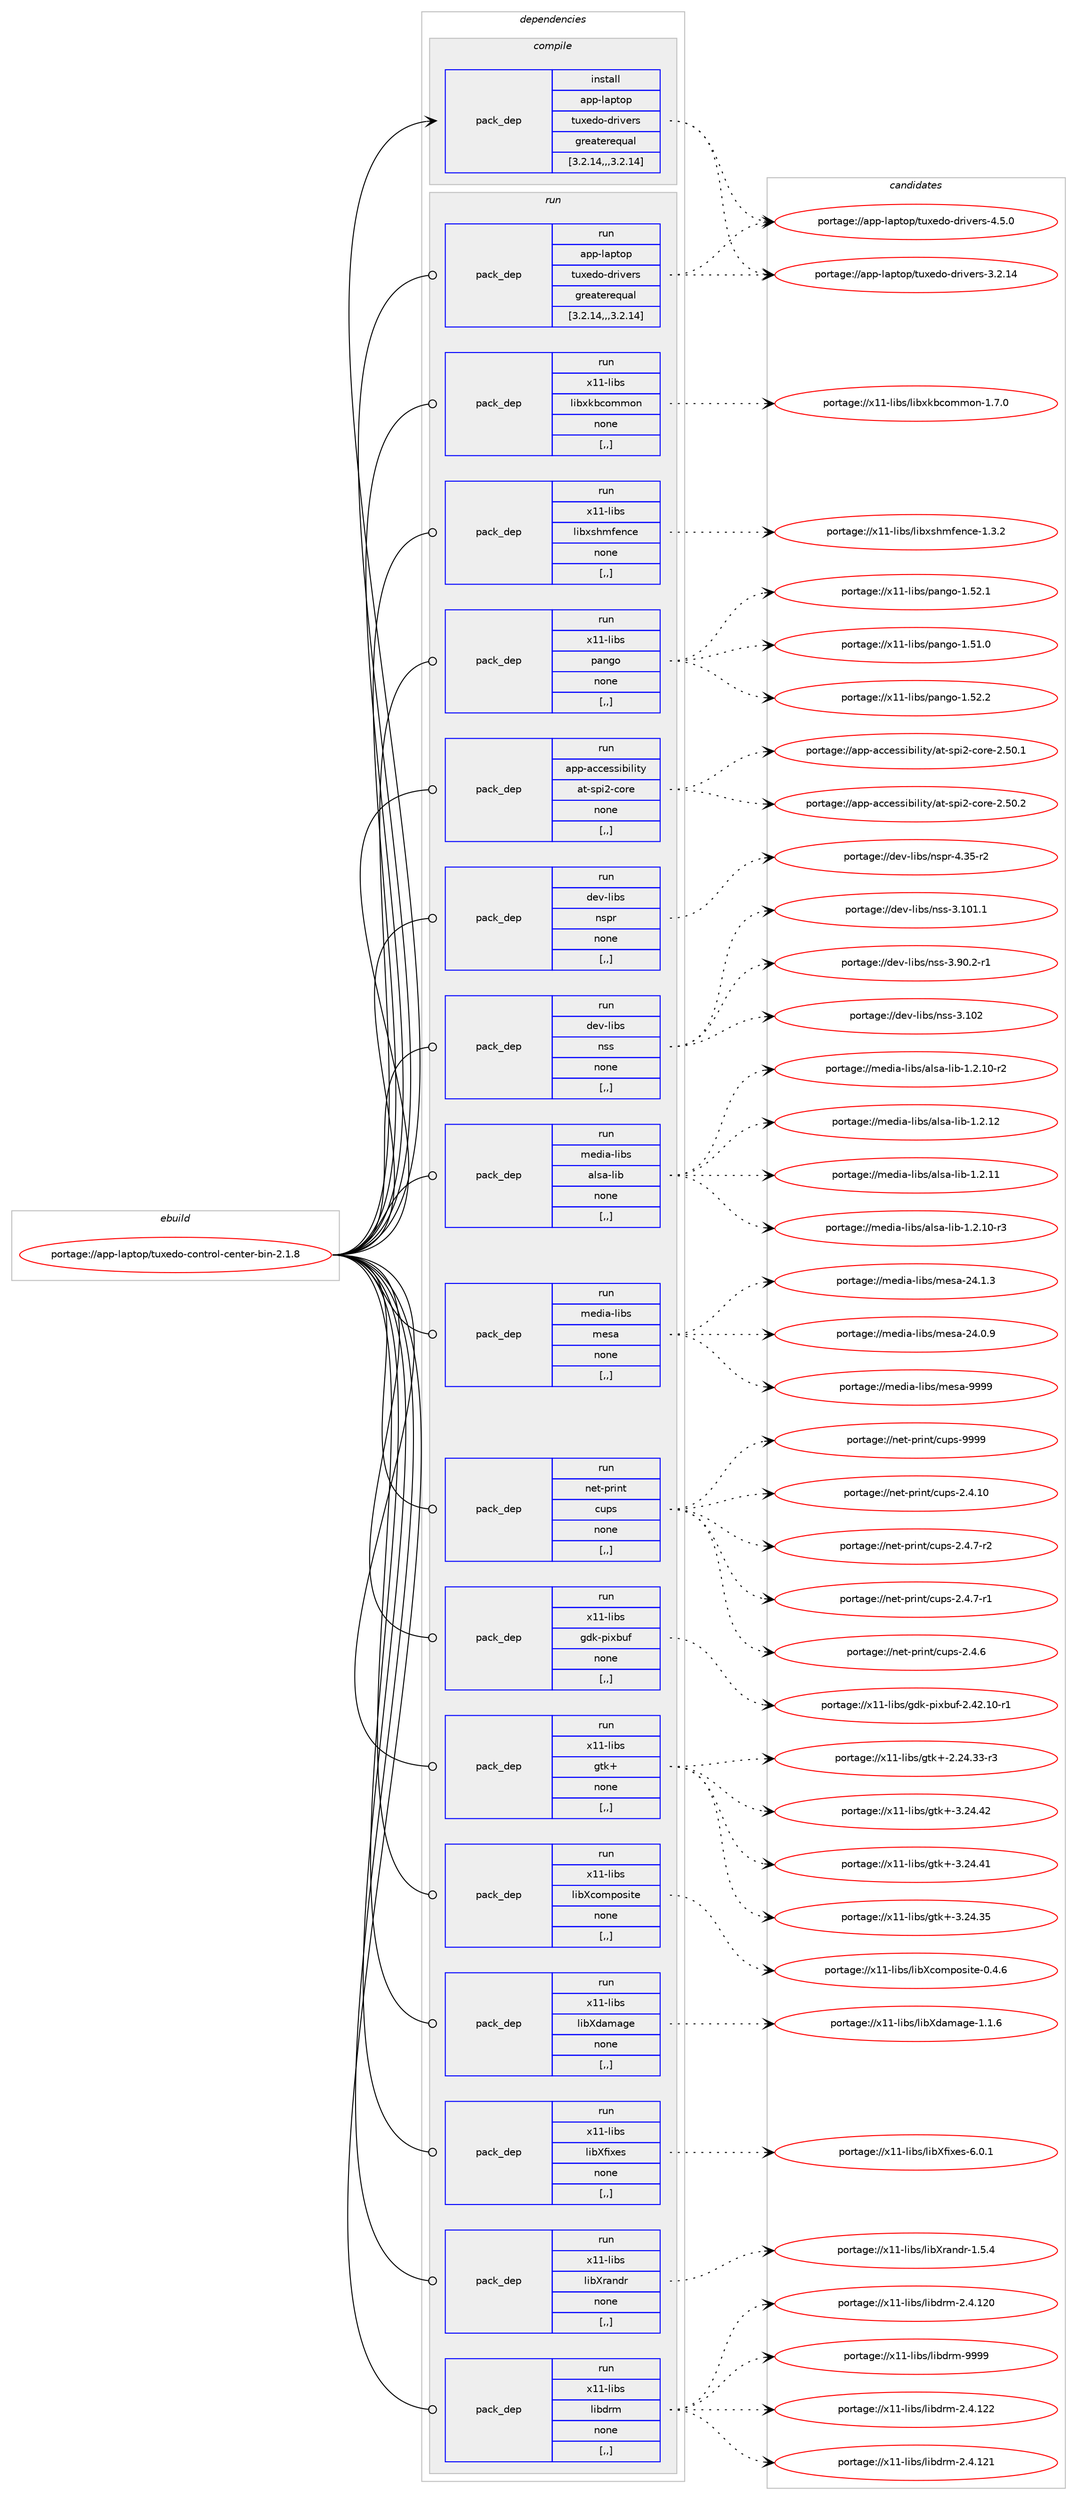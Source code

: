 digraph prolog {

# *************
# Graph options
# *************

newrank=true;
concentrate=true;
compound=true;
graph [rankdir=LR,fontname=Helvetica,fontsize=10,ranksep=1.5];#, ranksep=2.5, nodesep=0.2];
edge  [arrowhead=vee];
node  [fontname=Helvetica,fontsize=10];

# **********
# The ebuild
# **********

subgraph cluster_leftcol {
color=gray;
rank=same;
label=<<i>ebuild</i>>;
id [label="portage://app-laptop/tuxedo-control-center-bin-2.1.8", color=red, width=4, href="../app-laptop/tuxedo-control-center-bin-2.1.8.svg"];
}

# ****************
# The dependencies
# ****************

subgraph cluster_midcol {
color=gray;
label=<<i>dependencies</i>>;
subgraph cluster_compile {
fillcolor="#eeeeee";
style=filled;
label=<<i>compile</i>>;
subgraph pack26968 {
dependency38576 [label=<<TABLE BORDER="0" CELLBORDER="1" CELLSPACING="0" CELLPADDING="4" WIDTH="220"><TR><TD ROWSPAN="6" CELLPADDING="30">pack_dep</TD></TR><TR><TD WIDTH="110">install</TD></TR><TR><TD>app-laptop</TD></TR><TR><TD>tuxedo-drivers</TD></TR><TR><TD>greaterequal</TD></TR><TR><TD>[3.2.14,,,3.2.14]</TD></TR></TABLE>>, shape=none, color=blue];
}
id:e -> dependency38576:w [weight=20,style="solid",arrowhead="vee"];
}
subgraph cluster_compileandrun {
fillcolor="#eeeeee";
style=filled;
label=<<i>compile and run</i>>;
}
subgraph cluster_run {
fillcolor="#eeeeee";
style=filled;
label=<<i>run</i>>;
subgraph pack26969 {
dependency38577 [label=<<TABLE BORDER="0" CELLBORDER="1" CELLSPACING="0" CELLPADDING="4" WIDTH="220"><TR><TD ROWSPAN="6" CELLPADDING="30">pack_dep</TD></TR><TR><TD WIDTH="110">run</TD></TR><TR><TD>app-accessibility</TD></TR><TR><TD>at-spi2-core</TD></TR><TR><TD>none</TD></TR><TR><TD>[,,]</TD></TR></TABLE>>, shape=none, color=blue];
}
id:e -> dependency38577:w [weight=20,style="solid",arrowhead="odot"];
subgraph pack26970 {
dependency38578 [label=<<TABLE BORDER="0" CELLBORDER="1" CELLSPACING="0" CELLPADDING="4" WIDTH="220"><TR><TD ROWSPAN="6" CELLPADDING="30">pack_dep</TD></TR><TR><TD WIDTH="110">run</TD></TR><TR><TD>app-laptop</TD></TR><TR><TD>tuxedo-drivers</TD></TR><TR><TD>greaterequal</TD></TR><TR><TD>[3.2.14,,,3.2.14]</TD></TR></TABLE>>, shape=none, color=blue];
}
id:e -> dependency38578:w [weight=20,style="solid",arrowhead="odot"];
subgraph pack26971 {
dependency38579 [label=<<TABLE BORDER="0" CELLBORDER="1" CELLSPACING="0" CELLPADDING="4" WIDTH="220"><TR><TD ROWSPAN="6" CELLPADDING="30">pack_dep</TD></TR><TR><TD WIDTH="110">run</TD></TR><TR><TD>dev-libs</TD></TR><TR><TD>nspr</TD></TR><TR><TD>none</TD></TR><TR><TD>[,,]</TD></TR></TABLE>>, shape=none, color=blue];
}
id:e -> dependency38579:w [weight=20,style="solid",arrowhead="odot"];
subgraph pack26972 {
dependency38580 [label=<<TABLE BORDER="0" CELLBORDER="1" CELLSPACING="0" CELLPADDING="4" WIDTH="220"><TR><TD ROWSPAN="6" CELLPADDING="30">pack_dep</TD></TR><TR><TD WIDTH="110">run</TD></TR><TR><TD>dev-libs</TD></TR><TR><TD>nss</TD></TR><TR><TD>none</TD></TR><TR><TD>[,,]</TD></TR></TABLE>>, shape=none, color=blue];
}
id:e -> dependency38580:w [weight=20,style="solid",arrowhead="odot"];
subgraph pack26973 {
dependency38581 [label=<<TABLE BORDER="0" CELLBORDER="1" CELLSPACING="0" CELLPADDING="4" WIDTH="220"><TR><TD ROWSPAN="6" CELLPADDING="30">pack_dep</TD></TR><TR><TD WIDTH="110">run</TD></TR><TR><TD>media-libs</TD></TR><TR><TD>alsa-lib</TD></TR><TR><TD>none</TD></TR><TR><TD>[,,]</TD></TR></TABLE>>, shape=none, color=blue];
}
id:e -> dependency38581:w [weight=20,style="solid",arrowhead="odot"];
subgraph pack26974 {
dependency38582 [label=<<TABLE BORDER="0" CELLBORDER="1" CELLSPACING="0" CELLPADDING="4" WIDTH="220"><TR><TD ROWSPAN="6" CELLPADDING="30">pack_dep</TD></TR><TR><TD WIDTH="110">run</TD></TR><TR><TD>media-libs</TD></TR><TR><TD>mesa</TD></TR><TR><TD>none</TD></TR><TR><TD>[,,]</TD></TR></TABLE>>, shape=none, color=blue];
}
id:e -> dependency38582:w [weight=20,style="solid",arrowhead="odot"];
subgraph pack26975 {
dependency38583 [label=<<TABLE BORDER="0" CELLBORDER="1" CELLSPACING="0" CELLPADDING="4" WIDTH="220"><TR><TD ROWSPAN="6" CELLPADDING="30">pack_dep</TD></TR><TR><TD WIDTH="110">run</TD></TR><TR><TD>net-print</TD></TR><TR><TD>cups</TD></TR><TR><TD>none</TD></TR><TR><TD>[,,]</TD></TR></TABLE>>, shape=none, color=blue];
}
id:e -> dependency38583:w [weight=20,style="solid",arrowhead="odot"];
subgraph pack26976 {
dependency38584 [label=<<TABLE BORDER="0" CELLBORDER="1" CELLSPACING="0" CELLPADDING="4" WIDTH="220"><TR><TD ROWSPAN="6" CELLPADDING="30">pack_dep</TD></TR><TR><TD WIDTH="110">run</TD></TR><TR><TD>x11-libs</TD></TR><TR><TD>gdk-pixbuf</TD></TR><TR><TD>none</TD></TR><TR><TD>[,,]</TD></TR></TABLE>>, shape=none, color=blue];
}
id:e -> dependency38584:w [weight=20,style="solid",arrowhead="odot"];
subgraph pack26977 {
dependency38585 [label=<<TABLE BORDER="0" CELLBORDER="1" CELLSPACING="0" CELLPADDING="4" WIDTH="220"><TR><TD ROWSPAN="6" CELLPADDING="30">pack_dep</TD></TR><TR><TD WIDTH="110">run</TD></TR><TR><TD>x11-libs</TD></TR><TR><TD>gtk+</TD></TR><TR><TD>none</TD></TR><TR><TD>[,,]</TD></TR></TABLE>>, shape=none, color=blue];
}
id:e -> dependency38585:w [weight=20,style="solid",arrowhead="odot"];
subgraph pack26978 {
dependency38586 [label=<<TABLE BORDER="0" CELLBORDER="1" CELLSPACING="0" CELLPADDING="4" WIDTH="220"><TR><TD ROWSPAN="6" CELLPADDING="30">pack_dep</TD></TR><TR><TD WIDTH="110">run</TD></TR><TR><TD>x11-libs</TD></TR><TR><TD>libXcomposite</TD></TR><TR><TD>none</TD></TR><TR><TD>[,,]</TD></TR></TABLE>>, shape=none, color=blue];
}
id:e -> dependency38586:w [weight=20,style="solid",arrowhead="odot"];
subgraph pack26979 {
dependency38587 [label=<<TABLE BORDER="0" CELLBORDER="1" CELLSPACING="0" CELLPADDING="4" WIDTH="220"><TR><TD ROWSPAN="6" CELLPADDING="30">pack_dep</TD></TR><TR><TD WIDTH="110">run</TD></TR><TR><TD>x11-libs</TD></TR><TR><TD>libXdamage</TD></TR><TR><TD>none</TD></TR><TR><TD>[,,]</TD></TR></TABLE>>, shape=none, color=blue];
}
id:e -> dependency38587:w [weight=20,style="solid",arrowhead="odot"];
subgraph pack26980 {
dependency38588 [label=<<TABLE BORDER="0" CELLBORDER="1" CELLSPACING="0" CELLPADDING="4" WIDTH="220"><TR><TD ROWSPAN="6" CELLPADDING="30">pack_dep</TD></TR><TR><TD WIDTH="110">run</TD></TR><TR><TD>x11-libs</TD></TR><TR><TD>libXfixes</TD></TR><TR><TD>none</TD></TR><TR><TD>[,,]</TD></TR></TABLE>>, shape=none, color=blue];
}
id:e -> dependency38588:w [weight=20,style="solid",arrowhead="odot"];
subgraph pack26981 {
dependency38589 [label=<<TABLE BORDER="0" CELLBORDER="1" CELLSPACING="0" CELLPADDING="4" WIDTH="220"><TR><TD ROWSPAN="6" CELLPADDING="30">pack_dep</TD></TR><TR><TD WIDTH="110">run</TD></TR><TR><TD>x11-libs</TD></TR><TR><TD>libXrandr</TD></TR><TR><TD>none</TD></TR><TR><TD>[,,]</TD></TR></TABLE>>, shape=none, color=blue];
}
id:e -> dependency38589:w [weight=20,style="solid",arrowhead="odot"];
subgraph pack26982 {
dependency38590 [label=<<TABLE BORDER="0" CELLBORDER="1" CELLSPACING="0" CELLPADDING="4" WIDTH="220"><TR><TD ROWSPAN="6" CELLPADDING="30">pack_dep</TD></TR><TR><TD WIDTH="110">run</TD></TR><TR><TD>x11-libs</TD></TR><TR><TD>libdrm</TD></TR><TR><TD>none</TD></TR><TR><TD>[,,]</TD></TR></TABLE>>, shape=none, color=blue];
}
id:e -> dependency38590:w [weight=20,style="solid",arrowhead="odot"];
subgraph pack26983 {
dependency38591 [label=<<TABLE BORDER="0" CELLBORDER="1" CELLSPACING="0" CELLPADDING="4" WIDTH="220"><TR><TD ROWSPAN="6" CELLPADDING="30">pack_dep</TD></TR><TR><TD WIDTH="110">run</TD></TR><TR><TD>x11-libs</TD></TR><TR><TD>libxkbcommon</TD></TR><TR><TD>none</TD></TR><TR><TD>[,,]</TD></TR></TABLE>>, shape=none, color=blue];
}
id:e -> dependency38591:w [weight=20,style="solid",arrowhead="odot"];
subgraph pack26984 {
dependency38592 [label=<<TABLE BORDER="0" CELLBORDER="1" CELLSPACING="0" CELLPADDING="4" WIDTH="220"><TR><TD ROWSPAN="6" CELLPADDING="30">pack_dep</TD></TR><TR><TD WIDTH="110">run</TD></TR><TR><TD>x11-libs</TD></TR><TR><TD>libxshmfence</TD></TR><TR><TD>none</TD></TR><TR><TD>[,,]</TD></TR></TABLE>>, shape=none, color=blue];
}
id:e -> dependency38592:w [weight=20,style="solid",arrowhead="odot"];
subgraph pack26985 {
dependency38593 [label=<<TABLE BORDER="0" CELLBORDER="1" CELLSPACING="0" CELLPADDING="4" WIDTH="220"><TR><TD ROWSPAN="6" CELLPADDING="30">pack_dep</TD></TR><TR><TD WIDTH="110">run</TD></TR><TR><TD>x11-libs</TD></TR><TR><TD>pango</TD></TR><TR><TD>none</TD></TR><TR><TD>[,,]</TD></TR></TABLE>>, shape=none, color=blue];
}
id:e -> dependency38593:w [weight=20,style="solid",arrowhead="odot"];
}
}

# **************
# The candidates
# **************

subgraph cluster_choices {
rank=same;
color=gray;
label=<<i>candidates</i>>;

subgraph choice26968 {
color=black;
nodesep=1;
choice9711211245108971121161111124711611712010110011145100114105118101114115455246534648 [label="portage://app-laptop/tuxedo-drivers-4.5.0", color=red, width=4,href="../app-laptop/tuxedo-drivers-4.5.0.svg"];
choice971121124510897112116111112471161171201011001114510011410511810111411545514650464952 [label="portage://app-laptop/tuxedo-drivers-3.2.14", color=red, width=4,href="../app-laptop/tuxedo-drivers-3.2.14.svg"];
dependency38576:e -> choice9711211245108971121161111124711611712010110011145100114105118101114115455246534648:w [style=dotted,weight="100"];
dependency38576:e -> choice971121124510897112116111112471161171201011001114510011410511810111411545514650464952:w [style=dotted,weight="100"];
}
subgraph choice26969 {
color=black;
nodesep=1;
choice97112112459799991011151151059810510810511612147971164511511210550459911111410145504653484650 [label="portage://app-accessibility/at-spi2-core-2.50.2", color=red, width=4,href="../app-accessibility/at-spi2-core-2.50.2.svg"];
choice97112112459799991011151151059810510810511612147971164511511210550459911111410145504653484649 [label="portage://app-accessibility/at-spi2-core-2.50.1", color=red, width=4,href="../app-accessibility/at-spi2-core-2.50.1.svg"];
dependency38577:e -> choice97112112459799991011151151059810510810511612147971164511511210550459911111410145504653484650:w [style=dotted,weight="100"];
dependency38577:e -> choice97112112459799991011151151059810510810511612147971164511511210550459911111410145504653484649:w [style=dotted,weight="100"];
}
subgraph choice26970 {
color=black;
nodesep=1;
choice9711211245108971121161111124711611712010110011145100114105118101114115455246534648 [label="portage://app-laptop/tuxedo-drivers-4.5.0", color=red, width=4,href="../app-laptop/tuxedo-drivers-4.5.0.svg"];
choice971121124510897112116111112471161171201011001114510011410511810111411545514650464952 [label="portage://app-laptop/tuxedo-drivers-3.2.14", color=red, width=4,href="../app-laptop/tuxedo-drivers-3.2.14.svg"];
dependency38578:e -> choice9711211245108971121161111124711611712010110011145100114105118101114115455246534648:w [style=dotted,weight="100"];
dependency38578:e -> choice971121124510897112116111112471161171201011001114510011410511810111411545514650464952:w [style=dotted,weight="100"];
}
subgraph choice26971 {
color=black;
nodesep=1;
choice10010111845108105981154711011511211445524651534511450 [label="portage://dev-libs/nspr-4.35-r2", color=red, width=4,href="../dev-libs/nspr-4.35-r2.svg"];
dependency38579:e -> choice10010111845108105981154711011511211445524651534511450:w [style=dotted,weight="100"];
}
subgraph choice26972 {
color=black;
nodesep=1;
choice100101118451081059811547110115115455146494850 [label="portage://dev-libs/nss-3.102", color=red, width=4,href="../dev-libs/nss-3.102.svg"];
choice1001011184510810598115471101151154551464948494649 [label="portage://dev-libs/nss-3.101.1", color=red, width=4,href="../dev-libs/nss-3.101.1.svg"];
choice100101118451081059811547110115115455146574846504511449 [label="portage://dev-libs/nss-3.90.2-r1", color=red, width=4,href="../dev-libs/nss-3.90.2-r1.svg"];
dependency38580:e -> choice100101118451081059811547110115115455146494850:w [style=dotted,weight="100"];
dependency38580:e -> choice1001011184510810598115471101151154551464948494649:w [style=dotted,weight="100"];
dependency38580:e -> choice100101118451081059811547110115115455146574846504511449:w [style=dotted,weight="100"];
}
subgraph choice26973 {
color=black;
nodesep=1;
choice109101100105974510810598115479710811597451081059845494650464950 [label="portage://media-libs/alsa-lib-1.2.12", color=red, width=4,href="../media-libs/alsa-lib-1.2.12.svg"];
choice109101100105974510810598115479710811597451081059845494650464949 [label="portage://media-libs/alsa-lib-1.2.11", color=red, width=4,href="../media-libs/alsa-lib-1.2.11.svg"];
choice1091011001059745108105981154797108115974510810598454946504649484511451 [label="portage://media-libs/alsa-lib-1.2.10-r3", color=red, width=4,href="../media-libs/alsa-lib-1.2.10-r3.svg"];
choice1091011001059745108105981154797108115974510810598454946504649484511450 [label="portage://media-libs/alsa-lib-1.2.10-r2", color=red, width=4,href="../media-libs/alsa-lib-1.2.10-r2.svg"];
dependency38581:e -> choice109101100105974510810598115479710811597451081059845494650464950:w [style=dotted,weight="100"];
dependency38581:e -> choice109101100105974510810598115479710811597451081059845494650464949:w [style=dotted,weight="100"];
dependency38581:e -> choice1091011001059745108105981154797108115974510810598454946504649484511451:w [style=dotted,weight="100"];
dependency38581:e -> choice1091011001059745108105981154797108115974510810598454946504649484511450:w [style=dotted,weight="100"];
}
subgraph choice26974 {
color=black;
nodesep=1;
choice10910110010597451081059811547109101115974557575757 [label="portage://media-libs/mesa-9999", color=red, width=4,href="../media-libs/mesa-9999.svg"];
choice109101100105974510810598115471091011159745505246494651 [label="portage://media-libs/mesa-24.1.3", color=red, width=4,href="../media-libs/mesa-24.1.3.svg"];
choice109101100105974510810598115471091011159745505246484657 [label="portage://media-libs/mesa-24.0.9", color=red, width=4,href="../media-libs/mesa-24.0.9.svg"];
dependency38582:e -> choice10910110010597451081059811547109101115974557575757:w [style=dotted,weight="100"];
dependency38582:e -> choice109101100105974510810598115471091011159745505246494651:w [style=dotted,weight="100"];
dependency38582:e -> choice109101100105974510810598115471091011159745505246484657:w [style=dotted,weight="100"];
}
subgraph choice26975 {
color=black;
nodesep=1;
choice1101011164511211410511011647991171121154557575757 [label="portage://net-print/cups-9999", color=red, width=4,href="../net-print/cups-9999.svg"];
choice11010111645112114105110116479911711211545504652464948 [label="portage://net-print/cups-2.4.10", color=red, width=4,href="../net-print/cups-2.4.10.svg"];
choice1101011164511211410511011647991171121154550465246554511450 [label="portage://net-print/cups-2.4.7-r2", color=red, width=4,href="../net-print/cups-2.4.7-r2.svg"];
choice1101011164511211410511011647991171121154550465246554511449 [label="portage://net-print/cups-2.4.7-r1", color=red, width=4,href="../net-print/cups-2.4.7-r1.svg"];
choice110101116451121141051101164799117112115455046524654 [label="portage://net-print/cups-2.4.6", color=red, width=4,href="../net-print/cups-2.4.6.svg"];
dependency38583:e -> choice1101011164511211410511011647991171121154557575757:w [style=dotted,weight="100"];
dependency38583:e -> choice11010111645112114105110116479911711211545504652464948:w [style=dotted,weight="100"];
dependency38583:e -> choice1101011164511211410511011647991171121154550465246554511450:w [style=dotted,weight="100"];
dependency38583:e -> choice1101011164511211410511011647991171121154550465246554511449:w [style=dotted,weight="100"];
dependency38583:e -> choice110101116451121141051101164799117112115455046524654:w [style=dotted,weight="100"];
}
subgraph choice26976 {
color=black;
nodesep=1;
choice1204949451081059811547103100107451121051209811710245504652504649484511449 [label="portage://x11-libs/gdk-pixbuf-2.42.10-r1", color=red, width=4,href="../x11-libs/gdk-pixbuf-2.42.10-r1.svg"];
dependency38584:e -> choice1204949451081059811547103100107451121051209811710245504652504649484511449:w [style=dotted,weight="100"];
}
subgraph choice26977 {
color=black;
nodesep=1;
choice1204949451081059811547103116107434551465052465250 [label="portage://x11-libs/gtk+-3.24.42", color=red, width=4,href="../x11-libs/gtk+-3.24.42.svg"];
choice1204949451081059811547103116107434551465052465249 [label="portage://x11-libs/gtk+-3.24.41", color=red, width=4,href="../x11-libs/gtk+-3.24.41.svg"];
choice1204949451081059811547103116107434551465052465153 [label="portage://x11-libs/gtk+-3.24.35", color=red, width=4,href="../x11-libs/gtk+-3.24.35.svg"];
choice12049494510810598115471031161074345504650524651514511451 [label="portage://x11-libs/gtk+-2.24.33-r3", color=red, width=4,href="../x11-libs/gtk+-2.24.33-r3.svg"];
dependency38585:e -> choice1204949451081059811547103116107434551465052465250:w [style=dotted,weight="100"];
dependency38585:e -> choice1204949451081059811547103116107434551465052465249:w [style=dotted,weight="100"];
dependency38585:e -> choice1204949451081059811547103116107434551465052465153:w [style=dotted,weight="100"];
dependency38585:e -> choice12049494510810598115471031161074345504650524651514511451:w [style=dotted,weight="100"];
}
subgraph choice26978 {
color=black;
nodesep=1;
choice1204949451081059811547108105988899111109112111115105116101454846524654 [label="portage://x11-libs/libXcomposite-0.4.6", color=red, width=4,href="../x11-libs/libXcomposite-0.4.6.svg"];
dependency38586:e -> choice1204949451081059811547108105988899111109112111115105116101454846524654:w [style=dotted,weight="100"];
}
subgraph choice26979 {
color=black;
nodesep=1;
choice120494945108105981154710810598881009710997103101454946494654 [label="portage://x11-libs/libXdamage-1.1.6", color=red, width=4,href="../x11-libs/libXdamage-1.1.6.svg"];
dependency38587:e -> choice120494945108105981154710810598881009710997103101454946494654:w [style=dotted,weight="100"];
}
subgraph choice26980 {
color=black;
nodesep=1;
choice12049494510810598115471081059888102105120101115455446484649 [label="portage://x11-libs/libXfixes-6.0.1", color=red, width=4,href="../x11-libs/libXfixes-6.0.1.svg"];
dependency38588:e -> choice12049494510810598115471081059888102105120101115455446484649:w [style=dotted,weight="100"];
}
subgraph choice26981 {
color=black;
nodesep=1;
choice1204949451081059811547108105988811497110100114454946534652 [label="portage://x11-libs/libXrandr-1.5.4", color=red, width=4,href="../x11-libs/libXrandr-1.5.4.svg"];
dependency38589:e -> choice1204949451081059811547108105988811497110100114454946534652:w [style=dotted,weight="100"];
}
subgraph choice26982 {
color=black;
nodesep=1;
choice1204949451081059811547108105981001141094557575757 [label="portage://x11-libs/libdrm-9999", color=red, width=4,href="../x11-libs/libdrm-9999.svg"];
choice1204949451081059811547108105981001141094550465246495050 [label="portage://x11-libs/libdrm-2.4.122", color=red, width=4,href="../x11-libs/libdrm-2.4.122.svg"];
choice1204949451081059811547108105981001141094550465246495049 [label="portage://x11-libs/libdrm-2.4.121", color=red, width=4,href="../x11-libs/libdrm-2.4.121.svg"];
choice1204949451081059811547108105981001141094550465246495048 [label="portage://x11-libs/libdrm-2.4.120", color=red, width=4,href="../x11-libs/libdrm-2.4.120.svg"];
dependency38590:e -> choice1204949451081059811547108105981001141094557575757:w [style=dotted,weight="100"];
dependency38590:e -> choice1204949451081059811547108105981001141094550465246495050:w [style=dotted,weight="100"];
dependency38590:e -> choice1204949451081059811547108105981001141094550465246495049:w [style=dotted,weight="100"];
dependency38590:e -> choice1204949451081059811547108105981001141094550465246495048:w [style=dotted,weight="100"];
}
subgraph choice26983 {
color=black;
nodesep=1;
choice1204949451081059811547108105981201079899111109109111110454946554648 [label="portage://x11-libs/libxkbcommon-1.7.0", color=red, width=4,href="../x11-libs/libxkbcommon-1.7.0.svg"];
dependency38591:e -> choice1204949451081059811547108105981201079899111109109111110454946554648:w [style=dotted,weight="100"];
}
subgraph choice26984 {
color=black;
nodesep=1;
choice12049494510810598115471081059812011510410910210111099101454946514650 [label="portage://x11-libs/libxshmfence-1.3.2", color=red, width=4,href="../x11-libs/libxshmfence-1.3.2.svg"];
dependency38592:e -> choice12049494510810598115471081059812011510410910210111099101454946514650:w [style=dotted,weight="100"];
}
subgraph choice26985 {
color=black;
nodesep=1;
choice12049494510810598115471129711010311145494653504650 [label="portage://x11-libs/pango-1.52.2", color=red, width=4,href="../x11-libs/pango-1.52.2.svg"];
choice12049494510810598115471129711010311145494653504649 [label="portage://x11-libs/pango-1.52.1", color=red, width=4,href="../x11-libs/pango-1.52.1.svg"];
choice12049494510810598115471129711010311145494653494648 [label="portage://x11-libs/pango-1.51.0", color=red, width=4,href="../x11-libs/pango-1.51.0.svg"];
dependency38593:e -> choice12049494510810598115471129711010311145494653504650:w [style=dotted,weight="100"];
dependency38593:e -> choice12049494510810598115471129711010311145494653504649:w [style=dotted,weight="100"];
dependency38593:e -> choice12049494510810598115471129711010311145494653494648:w [style=dotted,weight="100"];
}
}

}
